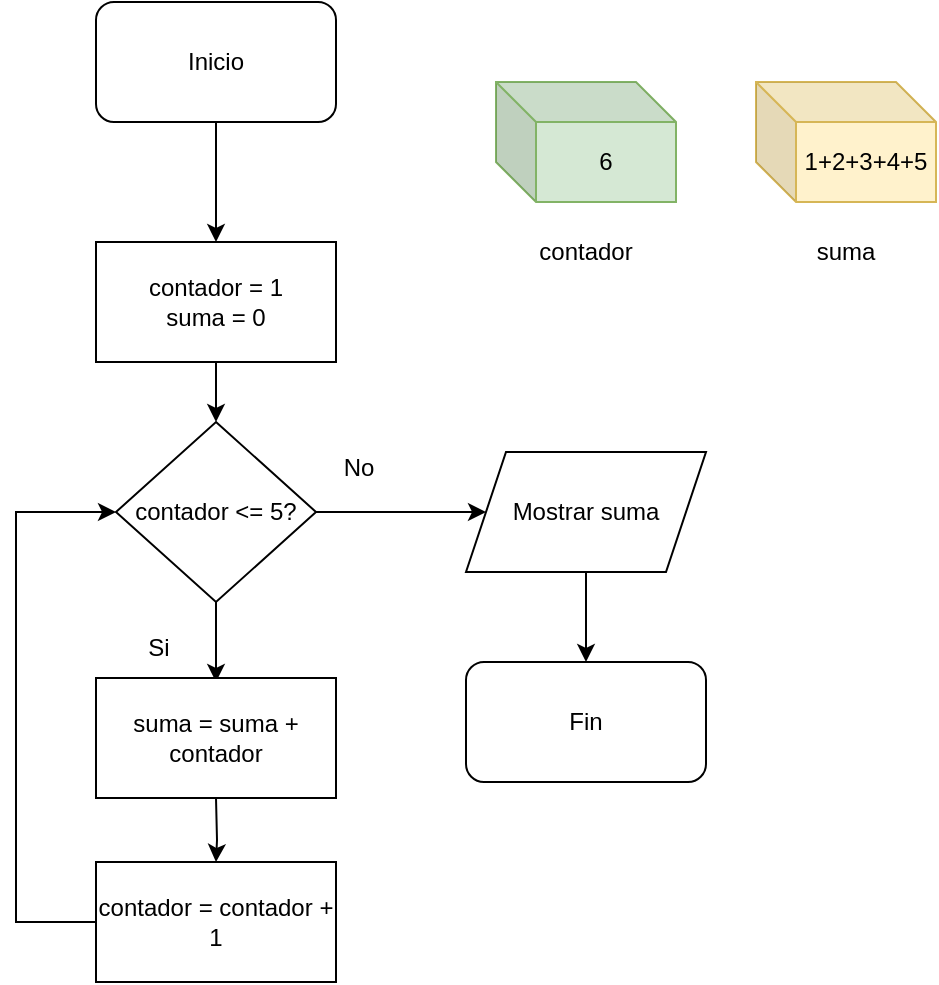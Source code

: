 <?xml version="1.0" encoding="UTF-8"?>
<mxfile version="28.2.5">
  <diagram name="Página-1" id="WVWnFDQEwnPoa3ZHE_O3">
    <mxGraphModel dx="938" dy="528" grid="1" gridSize="10" guides="1" tooltips="1" connect="1" arrows="1" fold="1" page="1" pageScale="1" pageWidth="827" pageHeight="1169" math="0" shadow="0">
      <root>
        <mxCell id="0" />
        <mxCell id="1" parent="0" />
        <mxCell id="RkrQ8Et8DCIM3R6IrIR6-3" style="edgeStyle=orthogonalEdgeStyle;rounded=0;orthogonalLoop=1;jettySize=auto;html=1;entryX=0.5;entryY=0;entryDx=0;entryDy=0;" parent="1" source="RkrQ8Et8DCIM3R6IrIR6-1" target="RkrQ8Et8DCIM3R6IrIR6-2" edge="1">
          <mxGeometry relative="1" as="geometry" />
        </mxCell>
        <mxCell id="RkrQ8Et8DCIM3R6IrIR6-1" value="Inicio" style="rounded=1;whiteSpace=wrap;html=1;" parent="1" vertex="1">
          <mxGeometry x="360" y="40" width="120" height="60" as="geometry" />
        </mxCell>
        <mxCell id="RkrQ8Et8DCIM3R6IrIR6-5" style="edgeStyle=orthogonalEdgeStyle;rounded=0;orthogonalLoop=1;jettySize=auto;html=1;entryX=0.5;entryY=0;entryDx=0;entryDy=0;" parent="1" source="RkrQ8Et8DCIM3R6IrIR6-2" target="RkrQ8Et8DCIM3R6IrIR6-4" edge="1">
          <mxGeometry relative="1" as="geometry" />
        </mxCell>
        <mxCell id="RkrQ8Et8DCIM3R6IrIR6-2" value="&lt;div&gt;contador = 1&lt;/div&gt;&lt;div&gt;suma = 0&lt;/div&gt;" style="rounded=0;whiteSpace=wrap;html=1;" parent="1" vertex="1">
          <mxGeometry x="360" y="160" width="120" height="60" as="geometry" />
        </mxCell>
        <mxCell id="RkrQ8Et8DCIM3R6IrIR6-6" style="edgeStyle=orthogonalEdgeStyle;rounded=0;orthogonalLoop=1;jettySize=auto;html=1;" parent="1" source="RkrQ8Et8DCIM3R6IrIR6-4" edge="1">
          <mxGeometry relative="1" as="geometry">
            <mxPoint x="420" y="380" as="targetPoint" />
          </mxGeometry>
        </mxCell>
        <mxCell id="CPIbkQYaeaVCeElHxlsG-6" style="edgeStyle=orthogonalEdgeStyle;rounded=0;orthogonalLoop=1;jettySize=auto;html=1;exitX=1;exitY=0.5;exitDx=0;exitDy=0;" edge="1" parent="1" source="RkrQ8Et8DCIM3R6IrIR6-4" target="CPIbkQYaeaVCeElHxlsG-5">
          <mxGeometry relative="1" as="geometry" />
        </mxCell>
        <mxCell id="RkrQ8Et8DCIM3R6IrIR6-4" value="contador &amp;lt;= 5?" style="rhombus;whiteSpace=wrap;html=1;" parent="1" vertex="1">
          <mxGeometry x="370" y="250" width="100" height="90" as="geometry" />
        </mxCell>
        <mxCell id="RkrQ8Et8DCIM3R6IrIR6-8" value="Si" style="text;html=1;align=center;verticalAlign=middle;resizable=0;points=[];autosize=1;strokeColor=none;fillColor=none;" parent="1" vertex="1">
          <mxGeometry x="376" y="348" width="30" height="30" as="geometry" />
        </mxCell>
        <mxCell id="RkrQ8Et8DCIM3R6IrIR6-10" value="No" style="text;html=1;align=center;verticalAlign=middle;resizable=0;points=[];autosize=1;strokeColor=none;fillColor=none;" parent="1" vertex="1">
          <mxGeometry x="471" y="258" width="40" height="30" as="geometry" />
        </mxCell>
        <mxCell id="RkrQ8Et8DCIM3R6IrIR6-12" style="edgeStyle=orthogonalEdgeStyle;rounded=0;orthogonalLoop=1;jettySize=auto;html=1;entryX=0;entryY=0.5;entryDx=0;entryDy=0;" parent="1" source="RkrQ8Et8DCIM3R6IrIR6-11" target="RkrQ8Et8DCIM3R6IrIR6-4" edge="1">
          <mxGeometry relative="1" as="geometry">
            <Array as="points">
              <mxPoint x="320" y="500" />
              <mxPoint x="320" y="295" />
            </Array>
          </mxGeometry>
        </mxCell>
        <mxCell id="RkrQ8Et8DCIM3R6IrIR6-11" value="contador = contador + 1" style="rounded=0;whiteSpace=wrap;html=1;" parent="1" vertex="1">
          <mxGeometry x="360" y="470" width="120" height="60" as="geometry" />
        </mxCell>
        <mxCell id="RkrQ8Et8DCIM3R6IrIR6-13" value="Fin" style="rounded=1;whiteSpace=wrap;html=1;" parent="1" vertex="1">
          <mxGeometry x="545" y="370" width="120" height="60" as="geometry" />
        </mxCell>
        <mxCell id="pbCBMGU4gB_mVJE6SLAn-1" value="6" style="shape=cube;whiteSpace=wrap;html=1;boundedLbl=1;backgroundOutline=1;darkOpacity=0.05;darkOpacity2=0.1;fillColor=#d5e8d4;strokeColor=#82b366;" parent="1" vertex="1">
          <mxGeometry x="560" y="80" width="90" height="60" as="geometry" />
        </mxCell>
        <mxCell id="pbCBMGU4gB_mVJE6SLAn-2" value="contador" style="text;html=1;align=center;verticalAlign=middle;whiteSpace=wrap;rounded=0;" parent="1" vertex="1">
          <mxGeometry x="575" y="150" width="60" height="30" as="geometry" />
        </mxCell>
        <mxCell id="IHnAyTIl_LUfHkCgWN9J-3" style="edgeStyle=orthogonalEdgeStyle;rounded=0;orthogonalLoop=1;jettySize=auto;html=1;" parent="1" target="RkrQ8Et8DCIM3R6IrIR6-11" edge="1">
          <mxGeometry relative="1" as="geometry">
            <mxPoint x="420" y="438.0" as="sourcePoint" />
          </mxGeometry>
        </mxCell>
        <mxCell id="CPIbkQYaeaVCeElHxlsG-1" value="1+2+3+4+5" style="shape=cube;whiteSpace=wrap;html=1;boundedLbl=1;backgroundOutline=1;darkOpacity=0.05;darkOpacity2=0.1;fillColor=#fff2cc;strokeColor=#d6b656;" vertex="1" parent="1">
          <mxGeometry x="690" y="80" width="90" height="60" as="geometry" />
        </mxCell>
        <mxCell id="CPIbkQYaeaVCeElHxlsG-2" value="suma" style="text;html=1;align=center;verticalAlign=middle;whiteSpace=wrap;rounded=0;" vertex="1" parent="1">
          <mxGeometry x="705" y="150" width="60" height="30" as="geometry" />
        </mxCell>
        <mxCell id="CPIbkQYaeaVCeElHxlsG-3" value="suma = suma + contador" style="rounded=0;whiteSpace=wrap;html=1;" vertex="1" parent="1">
          <mxGeometry x="360" y="378" width="120" height="60" as="geometry" />
        </mxCell>
        <mxCell id="CPIbkQYaeaVCeElHxlsG-7" style="edgeStyle=orthogonalEdgeStyle;rounded=0;orthogonalLoop=1;jettySize=auto;html=1;" edge="1" parent="1" source="CPIbkQYaeaVCeElHxlsG-5" target="RkrQ8Et8DCIM3R6IrIR6-13">
          <mxGeometry relative="1" as="geometry" />
        </mxCell>
        <mxCell id="CPIbkQYaeaVCeElHxlsG-5" value="Mostrar suma" style="shape=parallelogram;perimeter=parallelogramPerimeter;whiteSpace=wrap;html=1;fixedSize=1;" vertex="1" parent="1">
          <mxGeometry x="545" y="265" width="120" height="60" as="geometry" />
        </mxCell>
      </root>
    </mxGraphModel>
  </diagram>
</mxfile>
